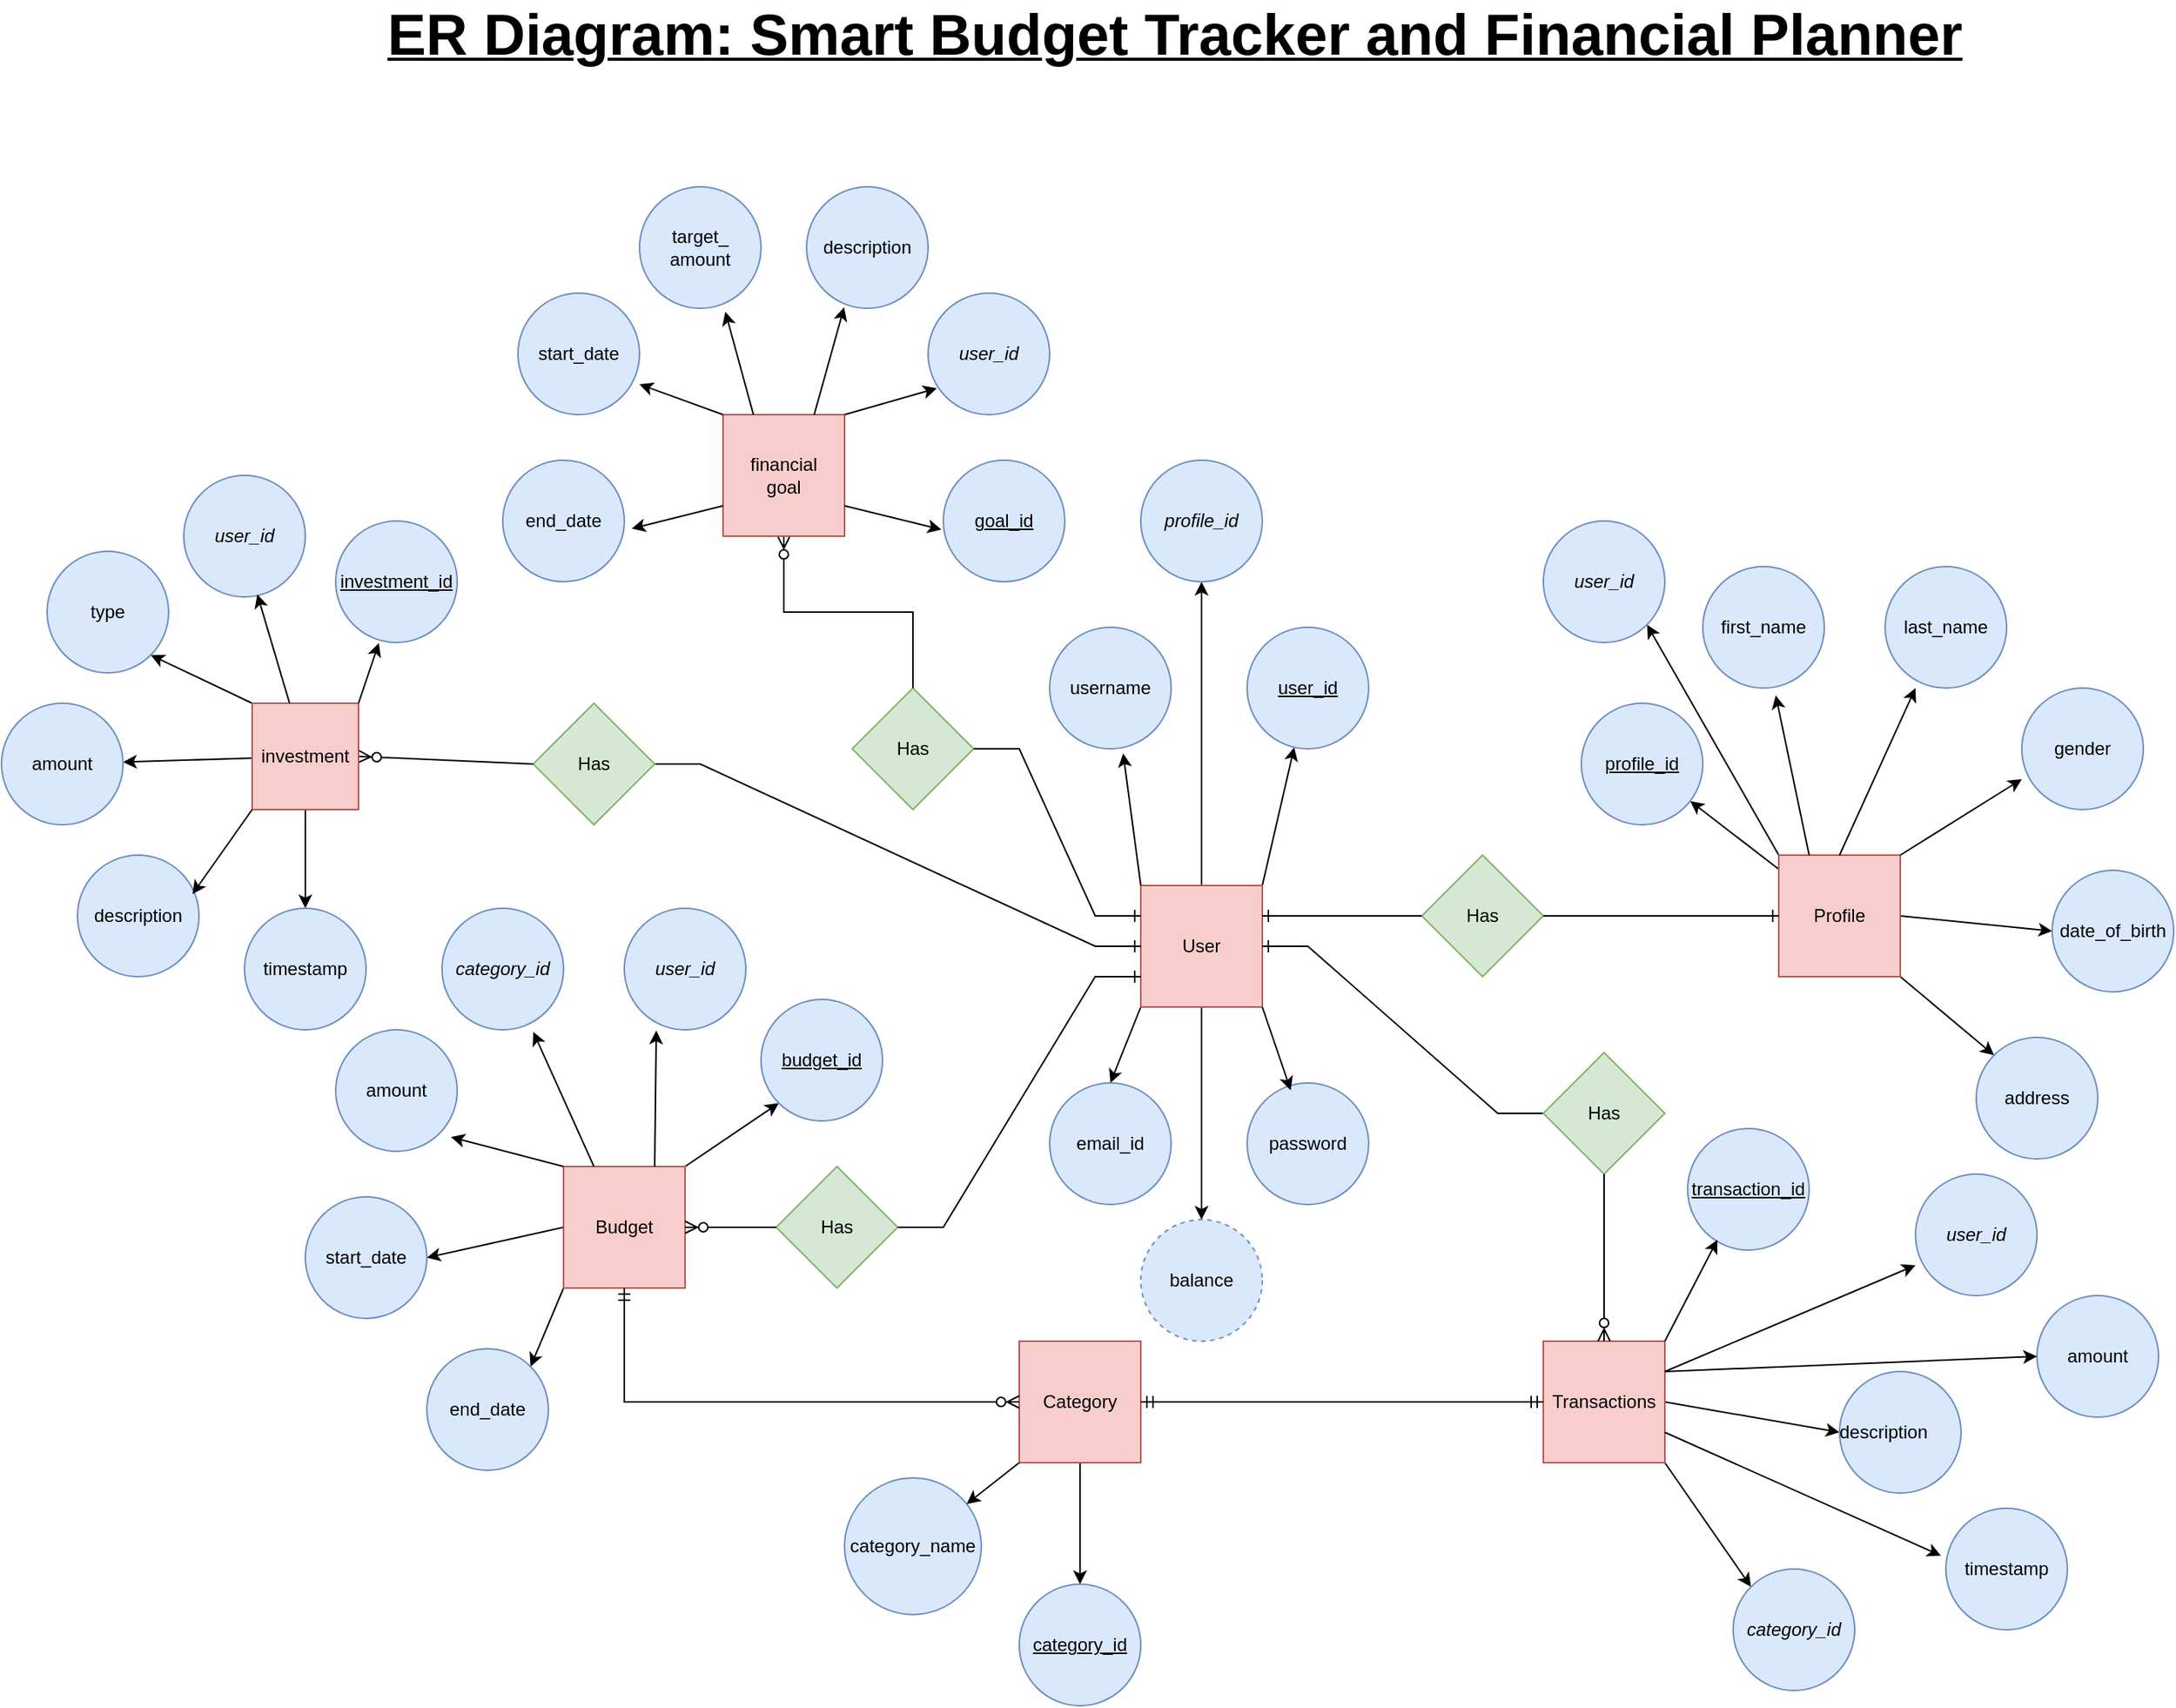 <mxfile version="23.1.1" type="github">
  <diagram id="R2lEEEUBdFMjLlhIrx00" name="Page-1">
    <mxGraphModel dx="2505" dy="254" grid="1" gridSize="10" guides="1" tooltips="1" connect="1" arrows="1" fold="1" page="1" pageScale="1" pageWidth="1654" pageHeight="1169" math="0" shadow="0" extFonts="Permanent Marker^https://fonts.googleapis.com/css?family=Permanent+Marker">
      <root>
        <mxCell id="0" />
        <mxCell id="1" parent="0" />
        <mxCell id="JlWPOsAmAVWqgajGKJni-34" value="" style="rounded=0;orthogonalLoop=1;jettySize=auto;html=1;exitX=1;exitY=0;exitDx=0;exitDy=0;" parent="1" source="JlWPOsAmAVWqgajGKJni-32" target="JlWPOsAmAVWqgajGKJni-33" edge="1">
          <mxGeometry relative="1" as="geometry" />
        </mxCell>
        <mxCell id="JlWPOsAmAVWqgajGKJni-103" style="edgeStyle=orthogonalEdgeStyle;rounded=0;orthogonalLoop=1;jettySize=auto;html=1;exitX=0.5;exitY=0;exitDx=0;exitDy=0;entryX=0.5;entryY=1;entryDx=0;entryDy=0;" parent="1" source="JlWPOsAmAVWqgajGKJni-32" target="JlWPOsAmAVWqgajGKJni-42" edge="1">
          <mxGeometry relative="1" as="geometry" />
        </mxCell>
        <mxCell id="JlWPOsAmAVWqgajGKJni-105" style="rounded=0;orthogonalLoop=1;jettySize=auto;html=1;exitX=0;exitY=1;exitDx=0;exitDy=0;entryX=0.5;entryY=0;entryDx=0;entryDy=0;" parent="1" source="JlWPOsAmAVWqgajGKJni-32" target="JlWPOsAmAVWqgajGKJni-41" edge="1">
          <mxGeometry relative="1" as="geometry" />
        </mxCell>
        <mxCell id="JlWPOsAmAVWqgajGKJni-126" style="edgeStyle=orthogonalEdgeStyle;rounded=0;orthogonalLoop=1;jettySize=auto;html=1;exitX=0.5;exitY=1;exitDx=0;exitDy=0;entryX=0.5;entryY=0;entryDx=0;entryDy=0;" parent="1" source="JlWPOsAmAVWqgajGKJni-32" target="JlWPOsAmAVWqgajGKJni-125" edge="1">
          <mxGeometry relative="1" as="geometry" />
        </mxCell>
        <mxCell id="JlWPOsAmAVWqgajGKJni-32" value="User" style="whiteSpace=wrap;html=1;aspect=fixed;fillColor=#f8cecc;strokeColor=#b85450;" parent="1" vertex="1">
          <mxGeometry x="840" y="1790" width="80" height="80" as="geometry" />
        </mxCell>
        <mxCell id="JlWPOsAmAVWqgajGKJni-33" value="&lt;u&gt;user_id&lt;/u&gt;" style="ellipse;whiteSpace=wrap;html=1;fillColor=#dae8fc;strokeColor=#6c8ebf;" parent="1" vertex="1">
          <mxGeometry x="910" y="1620" width="80" height="80" as="geometry" />
        </mxCell>
        <mxCell id="JlWPOsAmAVWqgajGKJni-35" value="username" style="ellipse;whiteSpace=wrap;html=1;fillColor=#dae8fc;strokeColor=#6c8ebf;" parent="1" vertex="1">
          <mxGeometry x="780" y="1620" width="80" height="80" as="geometry" />
        </mxCell>
        <mxCell id="JlWPOsAmAVWqgajGKJni-37" value="password" style="ellipse;whiteSpace=wrap;html=1;fillColor=#dae8fc;strokeColor=#6c8ebf;" parent="1" vertex="1">
          <mxGeometry x="910" y="1920" width="80" height="80" as="geometry" />
        </mxCell>
        <mxCell id="JlWPOsAmAVWqgajGKJni-41" value="email_id" style="ellipse;whiteSpace=wrap;html=1;aspect=fixed;fillColor=#dae8fc;strokeColor=#6c8ebf;" parent="1" vertex="1">
          <mxGeometry x="780" y="1920" width="80" height="80" as="geometry" />
        </mxCell>
        <mxCell id="JlWPOsAmAVWqgajGKJni-42" value="&lt;i&gt;profile_id&lt;/i&gt;" style="ellipse;whiteSpace=wrap;html=1;aspect=fixed;fillColor=#dae8fc;strokeColor=#6c8ebf;" parent="1" vertex="1">
          <mxGeometry x="840" y="1510" width="80" height="80" as="geometry" />
        </mxCell>
        <mxCell id="JlWPOsAmAVWqgajGKJni-44" value="Has" style="rhombus;whiteSpace=wrap;html=1;fillColor=#d5e8d4;strokeColor=#82b366;" parent="1" vertex="1">
          <mxGeometry x="1025" y="1770" width="80" height="80" as="geometry" />
        </mxCell>
        <mxCell id="JlWPOsAmAVWqgajGKJni-46" value="" style="edgeStyle=entityRelationEdgeStyle;fontSize=12;html=1;endArrow=ERone;endFill=1;rounded=0;exitX=0;exitY=0.5;exitDx=0;exitDy=0;entryX=1;entryY=0.25;entryDx=0;entryDy=0;" parent="1" source="JlWPOsAmAVWqgajGKJni-44" target="JlWPOsAmAVWqgajGKJni-32" edge="1">
          <mxGeometry width="100" height="100" relative="1" as="geometry">
            <mxPoint x="1070" y="1780" as="sourcePoint" />
            <mxPoint x="970" y="1880" as="targetPoint" />
          </mxGeometry>
        </mxCell>
        <mxCell id="JlWPOsAmAVWqgajGKJni-51" value="" style="rounded=0;orthogonalLoop=1;jettySize=auto;html=1;" parent="1" source="JlWPOsAmAVWqgajGKJni-48" target="JlWPOsAmAVWqgajGKJni-50" edge="1">
          <mxGeometry relative="1" as="geometry" />
        </mxCell>
        <mxCell id="JlWPOsAmAVWqgajGKJni-62" style="rounded=0;orthogonalLoop=1;jettySize=auto;html=1;exitX=1;exitY=0.5;exitDx=0;exitDy=0;entryX=0;entryY=0.5;entryDx=0;entryDy=0;" parent="1" source="JlWPOsAmAVWqgajGKJni-48" edge="1">
          <mxGeometry relative="1" as="geometry">
            <mxPoint x="1440" y="1820" as="targetPoint" />
          </mxGeometry>
        </mxCell>
        <mxCell id="JlWPOsAmAVWqgajGKJni-63" style="rounded=0;orthogonalLoop=1;jettySize=auto;html=1;exitX=1;exitY=1;exitDx=0;exitDy=0;entryX=0;entryY=0;entryDx=0;entryDy=0;" parent="1" source="JlWPOsAmAVWqgajGKJni-48" target="JlWPOsAmAVWqgajGKJni-57" edge="1">
          <mxGeometry relative="1" as="geometry" />
        </mxCell>
        <mxCell id="cMi_mm1sk-SWW2m84uYD-2" style="rounded=0;orthogonalLoop=1;jettySize=auto;html=1;exitX=0;exitY=0;exitDx=0;exitDy=0;entryX=1;entryY=1;entryDx=0;entryDy=0;" edge="1" parent="1" source="JlWPOsAmAVWqgajGKJni-48" target="cMi_mm1sk-SWW2m84uYD-1">
          <mxGeometry relative="1" as="geometry" />
        </mxCell>
        <mxCell id="JlWPOsAmAVWqgajGKJni-48" value="Profile" style="whiteSpace=wrap;html=1;aspect=fixed;fillColor=#f8cecc;strokeColor=#b85450;" parent="1" vertex="1">
          <mxGeometry x="1260" y="1770" width="80" height="80" as="geometry" />
        </mxCell>
        <mxCell id="JlWPOsAmAVWqgajGKJni-49" value="" style="edgeStyle=entityRelationEdgeStyle;fontSize=12;html=1;endArrow=ERone;endFill=1;rounded=0;entryX=0;entryY=0.5;entryDx=0;entryDy=0;exitX=1;exitY=0.5;exitDx=0;exitDy=0;" parent="1" source="JlWPOsAmAVWqgajGKJni-44" target="JlWPOsAmAVWqgajGKJni-48" edge="1">
          <mxGeometry width="100" height="100" relative="1" as="geometry">
            <mxPoint x="1120" y="1890.5" as="sourcePoint" />
            <mxPoint x="1225" y="1890" as="targetPoint" />
          </mxGeometry>
        </mxCell>
        <mxCell id="JlWPOsAmAVWqgajGKJni-50" value="&lt;u&gt;profile_id&lt;/u&gt;" style="ellipse;whiteSpace=wrap;html=1;fillColor=#dae8fc;strokeColor=#6c8ebf;" parent="1" vertex="1">
          <mxGeometry x="1130" y="1670" width="80" height="80" as="geometry" />
        </mxCell>
        <mxCell id="JlWPOsAmAVWqgajGKJni-52" value="first_name" style="ellipse;whiteSpace=wrap;html=1;fillColor=#dae8fc;strokeColor=#6c8ebf;" parent="1" vertex="1">
          <mxGeometry x="1210" y="1580" width="80" height="80" as="geometry" />
        </mxCell>
        <mxCell id="JlWPOsAmAVWqgajGKJni-54" value="last_name" style="ellipse;whiteSpace=wrap;html=1;fillColor=#dae8fc;strokeColor=#6c8ebf;" parent="1" vertex="1">
          <mxGeometry x="1330" y="1580" width="80" height="80" as="geometry" />
        </mxCell>
        <mxCell id="JlWPOsAmAVWqgajGKJni-56" value="date_of_birth" style="ellipse;whiteSpace=wrap;html=1;aspect=fixed;fillColor=#dae8fc;strokeColor=#6c8ebf;" parent="1" vertex="1">
          <mxGeometry x="1440" y="1780" width="80" height="80" as="geometry" />
        </mxCell>
        <mxCell id="JlWPOsAmAVWqgajGKJni-57" value="address" style="ellipse;whiteSpace=wrap;html=1;aspect=fixed;fillColor=#dae8fc;strokeColor=#6c8ebf;" parent="1" vertex="1">
          <mxGeometry x="1390" y="1890" width="80" height="80" as="geometry" />
        </mxCell>
        <mxCell id="JlWPOsAmAVWqgajGKJni-58" value="gender" style="ellipse;whiteSpace=wrap;html=1;aspect=fixed;fillColor=#dae8fc;strokeColor=#6c8ebf;" parent="1" vertex="1">
          <mxGeometry x="1420" y="1660" width="80" height="80" as="geometry" />
        </mxCell>
        <mxCell id="JlWPOsAmAVWqgajGKJni-59" value="" style="rounded=0;orthogonalLoop=1;jettySize=auto;html=1;exitX=0.25;exitY=0;exitDx=0;exitDy=0;entryX=0.6;entryY=1.06;entryDx=0;entryDy=0;entryPerimeter=0;" parent="1" source="JlWPOsAmAVWqgajGKJni-48" target="JlWPOsAmAVWqgajGKJni-52" edge="1">
          <mxGeometry relative="1" as="geometry">
            <mxPoint x="1279" y="1765" as="sourcePoint" />
            <mxPoint x="1221" y="1720" as="targetPoint" />
          </mxGeometry>
        </mxCell>
        <mxCell id="JlWPOsAmAVWqgajGKJni-60" value="" style="rounded=0;orthogonalLoop=1;jettySize=auto;html=1;exitX=0.5;exitY=0;exitDx=0;exitDy=0;entryX=0.25;entryY=1;entryDx=0;entryDy=0;entryPerimeter=0;" parent="1" source="JlWPOsAmAVWqgajGKJni-48" target="JlWPOsAmAVWqgajGKJni-54" edge="1">
          <mxGeometry relative="1" as="geometry">
            <mxPoint x="1290" y="1780" as="sourcePoint" />
            <mxPoint x="1260" y="1670" as="targetPoint" />
          </mxGeometry>
        </mxCell>
        <mxCell id="JlWPOsAmAVWqgajGKJni-61" value="" style="rounded=0;orthogonalLoop=1;jettySize=auto;html=1;exitX=1;exitY=0;exitDx=0;exitDy=0;entryX=0;entryY=0.75;entryDx=0;entryDy=0;entryPerimeter=0;" parent="1" source="JlWPOsAmAVWqgajGKJni-48" target="JlWPOsAmAVWqgajGKJni-58" edge="1">
          <mxGeometry relative="1" as="geometry">
            <mxPoint x="1310" y="1780" as="sourcePoint" />
            <mxPoint x="1352" y="1658" as="targetPoint" />
          </mxGeometry>
        </mxCell>
        <mxCell id="JlWPOsAmAVWqgajGKJni-66" value="" style="edgeStyle=entityRelationEdgeStyle;fontSize=12;html=1;endArrow=ERone;endFill=1;rounded=0;exitX=0;exitY=0.5;exitDx=0;exitDy=0;entryX=1;entryY=0.5;entryDx=0;entryDy=0;" parent="1" source="JlWPOsAmAVWqgajGKJni-67" target="JlWPOsAmAVWqgajGKJni-32" edge="1">
          <mxGeometry width="100" height="100" relative="1" as="geometry">
            <mxPoint x="1080" y="1920" as="sourcePoint" />
            <mxPoint x="880" y="1830" as="targetPoint" />
          </mxGeometry>
        </mxCell>
        <mxCell id="JlWPOsAmAVWqgajGKJni-67" value="Has" style="rhombus;whiteSpace=wrap;html=1;fillColor=#d5e8d4;strokeColor=#82b366;" parent="1" vertex="1">
          <mxGeometry x="1105" y="1900" width="80" height="80" as="geometry" />
        </mxCell>
        <mxCell id="JlWPOsAmAVWqgajGKJni-96" style="rounded=0;orthogonalLoop=1;jettySize=auto;html=1;exitX=1;exitY=0.5;exitDx=0;exitDy=0;entryX=0;entryY=0.5;entryDx=0;entryDy=0;" parent="1" source="JlWPOsAmAVWqgajGKJni-81" target="JlWPOsAmAVWqgajGKJni-90" edge="1">
          <mxGeometry relative="1" as="geometry" />
        </mxCell>
        <mxCell id="JlWPOsAmAVWqgajGKJni-97" style="rounded=0;orthogonalLoop=1;jettySize=auto;html=1;exitX=1;exitY=1;exitDx=0;exitDy=0;entryX=0;entryY=0;entryDx=0;entryDy=0;" parent="1" source="JlWPOsAmAVWqgajGKJni-81" target="JlWPOsAmAVWqgajGKJni-89" edge="1">
          <mxGeometry relative="1" as="geometry" />
        </mxCell>
        <mxCell id="JlWPOsAmAVWqgajGKJni-81" value="Transactions" style="whiteSpace=wrap;html=1;aspect=fixed;fillColor=#f8cecc;strokeColor=#b85450;" parent="1" vertex="1">
          <mxGeometry x="1105" y="2090" width="80" height="80" as="geometry" />
        </mxCell>
        <mxCell id="JlWPOsAmAVWqgajGKJni-87" style="edgeStyle=orthogonalEdgeStyle;rounded=0;orthogonalLoop=1;jettySize=auto;html=1;exitX=0.5;exitY=1;exitDx=0;exitDy=0;" parent="1" source="JlWPOsAmAVWqgajGKJni-82" target="JlWPOsAmAVWqgajGKJni-85" edge="1">
          <mxGeometry relative="1" as="geometry" />
        </mxCell>
        <mxCell id="JlWPOsAmAVWqgajGKJni-82" value="Category" style="whiteSpace=wrap;html=1;aspect=fixed;fillColor=#f8cecc;strokeColor=#b85450;" parent="1" vertex="1">
          <mxGeometry x="760" y="2090" width="80" height="80" as="geometry" />
        </mxCell>
        <mxCell id="JlWPOsAmAVWqgajGKJni-83" value="" style="fontSize=12;html=1;endArrow=ERmandOne;startArrow=ERmandOne;rounded=0;entryX=0;entryY=0.5;entryDx=0;entryDy=0;exitX=1;exitY=0.5;exitDx=0;exitDy=0;edgeStyle=orthogonalEdgeStyle;" parent="1" source="JlWPOsAmAVWqgajGKJni-82" target="JlWPOsAmAVWqgajGKJni-81" edge="1">
          <mxGeometry width="100" height="100" relative="1" as="geometry">
            <mxPoint x="860.0" y="2110" as="sourcePoint" />
            <mxPoint x="1020.0" y="2110" as="targetPoint" />
          </mxGeometry>
        </mxCell>
        <mxCell id="JlWPOsAmAVWqgajGKJni-84" value="category_name" style="ellipse;whiteSpace=wrap;html=1;aspect=fixed;fillColor=#dae8fc;strokeColor=#6c8ebf;" parent="1" vertex="1">
          <mxGeometry x="645" y="2180" width="90" height="90" as="geometry" />
        </mxCell>
        <mxCell id="JlWPOsAmAVWqgajGKJni-85" value="&lt;u&gt;category_id&lt;/u&gt;" style="ellipse;whiteSpace=wrap;html=1;aspect=fixed;fillColor=#dae8fc;strokeColor=#6c8ebf;" parent="1" vertex="1">
          <mxGeometry x="760" y="2250" width="80" height="80" as="geometry" />
        </mxCell>
        <mxCell id="JlWPOsAmAVWqgajGKJni-86" style="rounded=0;orthogonalLoop=1;jettySize=auto;html=1;exitX=0;exitY=1;exitDx=0;exitDy=0;" parent="1" source="JlWPOsAmAVWqgajGKJni-82" target="JlWPOsAmAVWqgajGKJni-84" edge="1">
          <mxGeometry relative="1" as="geometry" />
        </mxCell>
        <mxCell id="JlWPOsAmAVWqgajGKJni-88" value="amount" style="ellipse;whiteSpace=wrap;html=1;aspect=fixed;fillColor=#dae8fc;strokeColor=#6c8ebf;" parent="1" vertex="1">
          <mxGeometry x="1430" y="2060" width="80" height="80" as="geometry" />
        </mxCell>
        <mxCell id="JlWPOsAmAVWqgajGKJni-89" value="&lt;i&gt;category_id&lt;/i&gt;" style="ellipse;whiteSpace=wrap;html=1;aspect=fixed;fillColor=#dae8fc;strokeColor=#6c8ebf;" parent="1" vertex="1">
          <mxGeometry x="1230" y="2240" width="80" height="80" as="geometry" />
        </mxCell>
        <mxCell id="JlWPOsAmAVWqgajGKJni-90" value="description&lt;span style=&quot;white-space: pre;&quot;&gt;&#x9;&lt;/span&gt;" style="ellipse;whiteSpace=wrap;html=1;aspect=fixed;fillColor=#dae8fc;strokeColor=#6c8ebf;" parent="1" vertex="1">
          <mxGeometry x="1300" y="2110" width="80" height="80" as="geometry" />
        </mxCell>
        <mxCell id="JlWPOsAmAVWqgajGKJni-91" value="&lt;u&gt;transaction_id&lt;/u&gt;" style="ellipse;whiteSpace=wrap;html=1;aspect=fixed;fillColor=#dae8fc;strokeColor=#6c8ebf;" parent="1" vertex="1">
          <mxGeometry x="1200" y="1950" width="80" height="80" as="geometry" />
        </mxCell>
        <mxCell id="JlWPOsAmAVWqgajGKJni-92" value="timestamp" style="ellipse;whiteSpace=wrap;html=1;aspect=fixed;fillColor=#dae8fc;strokeColor=#6c8ebf;" parent="1" vertex="1">
          <mxGeometry x="1370" y="2200" width="80" height="80" as="geometry" />
        </mxCell>
        <mxCell id="JlWPOsAmAVWqgajGKJni-93" value="&lt;i&gt;user_id&lt;/i&gt;" style="ellipse;whiteSpace=wrap;html=1;aspect=fixed;fillColor=#dae8fc;strokeColor=#6c8ebf;" parent="1" vertex="1">
          <mxGeometry x="1350" y="1980" width="80" height="80" as="geometry" />
        </mxCell>
        <mxCell id="JlWPOsAmAVWqgajGKJni-94" style="rounded=0;orthogonalLoop=1;jettySize=auto;html=1;exitX=1;exitY=0;exitDx=0;exitDy=0;entryX=0.245;entryY=0.915;entryDx=0;entryDy=0;entryPerimeter=0;" parent="1" source="JlWPOsAmAVWqgajGKJni-81" target="JlWPOsAmAVWqgajGKJni-91" edge="1">
          <mxGeometry relative="1" as="geometry" />
        </mxCell>
        <mxCell id="JlWPOsAmAVWqgajGKJni-95" style="rounded=0;orthogonalLoop=1;jettySize=auto;html=1;exitX=1;exitY=0.25;exitDx=0;exitDy=0;entryX=0;entryY=0.75;entryDx=0;entryDy=0;entryPerimeter=0;" parent="1" source="JlWPOsAmAVWqgajGKJni-81" target="JlWPOsAmAVWqgajGKJni-93" edge="1">
          <mxGeometry relative="1" as="geometry" />
        </mxCell>
        <mxCell id="JlWPOsAmAVWqgajGKJni-98" style="rounded=0;orthogonalLoop=1;jettySize=auto;html=1;exitX=1;exitY=0.75;exitDx=0;exitDy=0;entryX=-0.04;entryY=0.39;entryDx=0;entryDy=0;entryPerimeter=0;" parent="1" source="JlWPOsAmAVWqgajGKJni-81" target="JlWPOsAmAVWqgajGKJni-92" edge="1">
          <mxGeometry relative="1" as="geometry" />
        </mxCell>
        <mxCell id="JlWPOsAmAVWqgajGKJni-99" style="rounded=0;orthogonalLoop=1;jettySize=auto;html=1;exitX=1;exitY=0.25;exitDx=0;exitDy=0;entryX=0;entryY=0.5;entryDx=0;entryDy=0;" parent="1" source="JlWPOsAmAVWqgajGKJni-81" target="JlWPOsAmAVWqgajGKJni-88" edge="1">
          <mxGeometry relative="1" as="geometry" />
        </mxCell>
        <mxCell id="JlWPOsAmAVWqgajGKJni-104" style="rounded=0;orthogonalLoop=1;jettySize=auto;html=1;exitX=0;exitY=0;exitDx=0;exitDy=0;entryX=0.605;entryY=1.038;entryDx=0;entryDy=0;entryPerimeter=0;" parent="1" source="JlWPOsAmAVWqgajGKJni-32" target="JlWPOsAmAVWqgajGKJni-35" edge="1">
          <mxGeometry relative="1" as="geometry" />
        </mxCell>
        <mxCell id="JlWPOsAmAVWqgajGKJni-106" style="rounded=0;orthogonalLoop=1;jettySize=auto;html=1;exitX=1;exitY=1;exitDx=0;exitDy=0;entryX=0.359;entryY=0.06;entryDx=0;entryDy=0;entryPerimeter=0;" parent="1" source="JlWPOsAmAVWqgajGKJni-32" target="JlWPOsAmAVWqgajGKJni-37" edge="1">
          <mxGeometry relative="1" as="geometry" />
        </mxCell>
        <mxCell id="JlWPOsAmAVWqgajGKJni-127" style="rounded=0;orthogonalLoop=1;jettySize=auto;html=1;exitX=1;exitY=0;exitDx=0;exitDy=0;entryX=0;entryY=1;entryDx=0;entryDy=0;" parent="1" source="JlWPOsAmAVWqgajGKJni-108" target="JlWPOsAmAVWqgajGKJni-117" edge="1">
          <mxGeometry relative="1" as="geometry" />
        </mxCell>
        <mxCell id="JlWPOsAmAVWqgajGKJni-132" style="rounded=0;orthogonalLoop=1;jettySize=auto;html=1;exitX=0;exitY=0.5;exitDx=0;exitDy=0;entryX=1;entryY=0.5;entryDx=0;entryDy=0;" parent="1" source="JlWPOsAmAVWqgajGKJni-108" target="JlWPOsAmAVWqgajGKJni-114" edge="1">
          <mxGeometry relative="1" as="geometry" />
        </mxCell>
        <mxCell id="JlWPOsAmAVWqgajGKJni-133" style="rounded=0;orthogonalLoop=1;jettySize=auto;html=1;exitX=0;exitY=1;exitDx=0;exitDy=0;entryX=1;entryY=0;entryDx=0;entryDy=0;" parent="1" source="JlWPOsAmAVWqgajGKJni-108" target="JlWPOsAmAVWqgajGKJni-120" edge="1">
          <mxGeometry relative="1" as="geometry" />
        </mxCell>
        <mxCell id="JlWPOsAmAVWqgajGKJni-108" value="Budget" style="whiteSpace=wrap;html=1;aspect=fixed;fillColor=#f8cecc;strokeColor=#b85450;" parent="1" vertex="1">
          <mxGeometry x="460" y="1975" width="80" height="80" as="geometry" />
        </mxCell>
        <mxCell id="JlWPOsAmAVWqgajGKJni-109" value="Has" style="rhombus;whiteSpace=wrap;html=1;fillColor=#d5e8d4;strokeColor=#82b366;" parent="1" vertex="1">
          <mxGeometry x="600" y="1975" width="80" height="80" as="geometry" />
        </mxCell>
        <mxCell id="JlWPOsAmAVWqgajGKJni-110" value="" style="fontSize=12;html=1;endArrow=ERzeroToMany;endFill=1;rounded=0;exitX=0.5;exitY=1;exitDx=0;exitDy=0;entryX=0.5;entryY=0;entryDx=0;entryDy=0;" parent="1" source="JlWPOsAmAVWqgajGKJni-67" target="JlWPOsAmAVWqgajGKJni-81" edge="1">
          <mxGeometry width="100" height="100" relative="1" as="geometry">
            <mxPoint x="990" y="2110" as="sourcePoint" />
            <mxPoint x="1090" y="2010" as="targetPoint" />
          </mxGeometry>
        </mxCell>
        <mxCell id="JlWPOsAmAVWqgajGKJni-111" value="" style="edgeStyle=entityRelationEdgeStyle;fontSize=12;html=1;endArrow=ERzeroToMany;endFill=1;rounded=0;exitX=0;exitY=0.5;exitDx=0;exitDy=0;entryX=1;entryY=0.5;entryDx=0;entryDy=0;" parent="1" source="JlWPOsAmAVWqgajGKJni-109" target="JlWPOsAmAVWqgajGKJni-108" edge="1">
          <mxGeometry width="100" height="100" relative="1" as="geometry">
            <mxPoint x="480" y="1960" as="sourcePoint" />
            <mxPoint x="580" y="1860" as="targetPoint" />
          </mxGeometry>
        </mxCell>
        <mxCell id="JlWPOsAmAVWqgajGKJni-112" value="" style="edgeStyle=entityRelationEdgeStyle;fontSize=12;html=1;endArrow=ERone;endFill=1;rounded=0;entryX=0;entryY=0.75;entryDx=0;entryDy=0;exitX=1;exitY=0.5;exitDx=0;exitDy=0;" parent="1" source="JlWPOsAmAVWqgajGKJni-109" target="JlWPOsAmAVWqgajGKJni-32" edge="1">
          <mxGeometry width="100" height="100" relative="1" as="geometry">
            <mxPoint x="685" y="1880.003" as="sourcePoint" />
            <mxPoint x="840" y="1880.003" as="targetPoint" />
          </mxGeometry>
        </mxCell>
        <mxCell id="JlWPOsAmAVWqgajGKJni-113" value="&lt;i&gt;user_id&lt;/i&gt;" style="ellipse;whiteSpace=wrap;html=1;aspect=fixed;fillColor=#dae8fc;strokeColor=#6c8ebf;" parent="1" vertex="1">
          <mxGeometry x="500" y="1805" width="80" height="80" as="geometry" />
        </mxCell>
        <mxCell id="JlWPOsAmAVWqgajGKJni-114" value="start_date" style="ellipse;whiteSpace=wrap;html=1;aspect=fixed;fillColor=#dae8fc;strokeColor=#6c8ebf;" parent="1" vertex="1">
          <mxGeometry x="290" y="1995" width="80" height="80" as="geometry" />
        </mxCell>
        <mxCell id="JlWPOsAmAVWqgajGKJni-115" value="amount" style="ellipse;whiteSpace=wrap;html=1;aspect=fixed;fillColor=#dae8fc;strokeColor=#6c8ebf;" parent="1" vertex="1">
          <mxGeometry x="310" y="1885" width="80" height="80" as="geometry" />
        </mxCell>
        <mxCell id="JlWPOsAmAVWqgajGKJni-116" value="&lt;i&gt;category_id&lt;/i&gt;" style="ellipse;whiteSpace=wrap;html=1;aspect=fixed;fillColor=#dae8fc;strokeColor=#6c8ebf;" parent="1" vertex="1">
          <mxGeometry x="380" y="1805" width="80" height="80" as="geometry" />
        </mxCell>
        <mxCell id="JlWPOsAmAVWqgajGKJni-117" value="&lt;u&gt;budget_id&lt;/u&gt;" style="ellipse;whiteSpace=wrap;html=1;aspect=fixed;fillColor=#dae8fc;strokeColor=#6c8ebf;" parent="1" vertex="1">
          <mxGeometry x="590" y="1865" width="80" height="80" as="geometry" />
        </mxCell>
        <mxCell id="JlWPOsAmAVWqgajGKJni-119" value="" style="edgeStyle=orthogonalEdgeStyle;fontSize=12;html=1;endArrow=ERzeroToMany;startArrow=ERmandOne;rounded=0;exitX=0.5;exitY=1;exitDx=0;exitDy=0;entryX=0;entryY=0.5;entryDx=0;entryDy=0;" parent="1" source="JlWPOsAmAVWqgajGKJni-108" target="JlWPOsAmAVWqgajGKJni-82" edge="1">
          <mxGeometry width="100" height="100" relative="1" as="geometry">
            <mxPoint x="550" y="2060" as="sourcePoint" />
            <mxPoint x="650" y="1960" as="targetPoint" />
          </mxGeometry>
        </mxCell>
        <mxCell id="JlWPOsAmAVWqgajGKJni-120" value="end_date" style="ellipse;whiteSpace=wrap;html=1;aspect=fixed;fillColor=#dae8fc;strokeColor=#6c8ebf;" parent="1" vertex="1">
          <mxGeometry x="370" y="2095" width="80" height="80" as="geometry" />
        </mxCell>
        <mxCell id="JlWPOsAmAVWqgajGKJni-125" value="balance" style="ellipse;whiteSpace=wrap;html=1;aspect=fixed;fillColor=#dae8fc;strokeColor=#6c8ebf;dashed=1;" parent="1" vertex="1">
          <mxGeometry x="840" y="2010" width="80" height="80" as="geometry" />
        </mxCell>
        <mxCell id="JlWPOsAmAVWqgajGKJni-128" style="rounded=0;orthogonalLoop=1;jettySize=auto;html=1;exitX=0.75;exitY=0;exitDx=0;exitDy=0;entryX=0.263;entryY=1.006;entryDx=0;entryDy=0;entryPerimeter=0;" parent="1" source="JlWPOsAmAVWqgajGKJni-108" target="JlWPOsAmAVWqgajGKJni-113" edge="1">
          <mxGeometry relative="1" as="geometry" />
        </mxCell>
        <mxCell id="JlWPOsAmAVWqgajGKJni-130" style="rounded=0;orthogonalLoop=1;jettySize=auto;html=1;exitX=0.25;exitY=0;exitDx=0;exitDy=0;entryX=0.751;entryY=1.017;entryDx=0;entryDy=0;entryPerimeter=0;" parent="1" source="JlWPOsAmAVWqgajGKJni-108" target="JlWPOsAmAVWqgajGKJni-116" edge="1">
          <mxGeometry relative="1" as="geometry" />
        </mxCell>
        <mxCell id="JlWPOsAmAVWqgajGKJni-131" style="rounded=0;orthogonalLoop=1;jettySize=auto;html=1;exitX=0;exitY=0;exitDx=0;exitDy=0;entryX=0.949;entryY=0.883;entryDx=0;entryDy=0;entryPerimeter=0;" parent="1" source="JlWPOsAmAVWqgajGKJni-108" target="JlWPOsAmAVWqgajGKJni-115" edge="1">
          <mxGeometry relative="1" as="geometry" />
        </mxCell>
        <mxCell id="JlWPOsAmAVWqgajGKJni-134" value="" style="edgeStyle=entityRelationEdgeStyle;fontSize=12;html=1;endArrow=ERone;endFill=1;rounded=0;entryX=0;entryY=0.5;entryDx=0;entryDy=0;exitX=1;exitY=0.5;exitDx=0;exitDy=0;" parent="1" source="JlWPOsAmAVWqgajGKJni-136" target="JlWPOsAmAVWqgajGKJni-32" edge="1">
          <mxGeometry width="100" height="100" relative="1" as="geometry">
            <mxPoint x="660" y="1670" as="sourcePoint" />
            <mxPoint x="760" y="1710" as="targetPoint" />
          </mxGeometry>
        </mxCell>
        <mxCell id="JlWPOsAmAVWqgajGKJni-136" value="Has" style="rhombus;whiteSpace=wrap;html=1;fillColor=#d5e8d4;strokeColor=#82b366;" parent="1" vertex="1">
          <mxGeometry x="440" y="1670" width="80" height="80" as="geometry" />
        </mxCell>
        <mxCell id="JlWPOsAmAVWqgajGKJni-137" value="" style="fontSize=12;html=1;endArrow=ERzeroToMany;endFill=1;rounded=0;exitX=0;exitY=0.5;exitDx=0;exitDy=0;entryX=1;entryY=0.5;entryDx=0;entryDy=0;" parent="1" source="JlWPOsAmAVWqgajGKJni-136" target="JlWPOsAmAVWqgajGKJni-138" edge="1">
          <mxGeometry width="100" height="100" relative="1" as="geometry">
            <mxPoint x="450" y="1640" as="sourcePoint" />
            <mxPoint x="390" y="1640" as="targetPoint" />
          </mxGeometry>
        </mxCell>
        <mxCell id="JlWPOsAmAVWqgajGKJni-166" style="rounded=0;orthogonalLoop=1;jettySize=auto;html=1;" parent="1" source="JlWPOsAmAVWqgajGKJni-138" target="JlWPOsAmAVWqgajGKJni-153" edge="1">
          <mxGeometry relative="1" as="geometry" />
        </mxCell>
        <mxCell id="JlWPOsAmAVWqgajGKJni-169" style="rounded=0;orthogonalLoop=1;jettySize=auto;html=1;entryX=0.5;entryY=0;entryDx=0;entryDy=0;" parent="1" source="JlWPOsAmAVWqgajGKJni-138" target="JlWPOsAmAVWqgajGKJni-151" edge="1">
          <mxGeometry relative="1" as="geometry" />
        </mxCell>
        <mxCell id="JlWPOsAmAVWqgajGKJni-170" style="rounded=0;orthogonalLoop=1;jettySize=auto;html=1;exitX=0;exitY=0;exitDx=0;exitDy=0;entryX=1;entryY=1;entryDx=0;entryDy=0;" parent="1" source="JlWPOsAmAVWqgajGKJni-138" target="JlWPOsAmAVWqgajGKJni-154" edge="1">
          <mxGeometry relative="1" as="geometry" />
        </mxCell>
        <mxCell id="JlWPOsAmAVWqgajGKJni-138" value="investment" style="whiteSpace=wrap;html=1;aspect=fixed;fillColor=#f8cecc;strokeColor=#b85450;" parent="1" vertex="1">
          <mxGeometry x="255" y="1670" width="70" height="70" as="geometry" />
        </mxCell>
        <mxCell id="JlWPOsAmAVWqgajGKJni-139" value="Has" style="rhombus;whiteSpace=wrap;html=1;fillColor=#d5e8d4;strokeColor=#82b366;" parent="1" vertex="1">
          <mxGeometry x="650" y="1660" width="80" height="80" as="geometry" />
        </mxCell>
        <mxCell id="JlWPOsAmAVWqgajGKJni-140" value="" style="edgeStyle=entityRelationEdgeStyle;fontSize=12;html=1;endArrow=ERone;endFill=1;rounded=0;entryX=0;entryY=0.25;entryDx=0;entryDy=0;exitX=1;exitY=0.5;exitDx=0;exitDy=0;" parent="1" source="JlWPOsAmAVWqgajGKJni-139" target="JlWPOsAmAVWqgajGKJni-32" edge="1">
          <mxGeometry width="100" height="100" relative="1" as="geometry">
            <mxPoint x="610" y="1550" as="sourcePoint" />
            <mxPoint x="790" y="1710" as="targetPoint" />
          </mxGeometry>
        </mxCell>
        <mxCell id="JlWPOsAmAVWqgajGKJni-141" value="" style="fontSize=12;html=1;endArrow=ERzeroToMany;endFill=1;rounded=0;exitX=0.5;exitY=0;exitDx=0;exitDy=0;entryX=0.5;entryY=1;entryDx=0;entryDy=0;edgeStyle=orthogonalEdgeStyle;" parent="1" source="JlWPOsAmAVWqgajGKJni-139" target="JlWPOsAmAVWqgajGKJni-142" edge="1">
          <mxGeometry width="100" height="100" relative="1" as="geometry">
            <mxPoint x="400" y="1520" as="sourcePoint" />
            <mxPoint x="650" y="1560" as="targetPoint" />
          </mxGeometry>
        </mxCell>
        <mxCell id="JlWPOsAmAVWqgajGKJni-142" value="financial&lt;br&gt;goal" style="whiteSpace=wrap;html=1;aspect=fixed;fillColor=#f8cecc;strokeColor=#b85450;" parent="1" vertex="1">
          <mxGeometry x="565" y="1480" width="80" height="80" as="geometry" />
        </mxCell>
        <mxCell id="JlWPOsAmAVWqgajGKJni-143" value="target_&lt;br&gt;amount" style="ellipse;whiteSpace=wrap;html=1;aspect=fixed;fillColor=#dae8fc;strokeColor=#6c8ebf;" parent="1" vertex="1">
          <mxGeometry x="510" y="1330" width="80" height="80" as="geometry" />
        </mxCell>
        <mxCell id="JlWPOsAmAVWqgajGKJni-144" value="description" style="ellipse;whiteSpace=wrap;html=1;aspect=fixed;fillColor=#dae8fc;strokeColor=#6c8ebf;" parent="1" vertex="1">
          <mxGeometry x="620" y="1330" width="80" height="80" as="geometry" />
        </mxCell>
        <mxCell id="JlWPOsAmAVWqgajGKJni-145" value="&lt;i&gt;user_id&lt;/i&gt;" style="ellipse;whiteSpace=wrap;html=1;aspect=fixed;fillColor=#dae8fc;strokeColor=#6c8ebf;" parent="1" vertex="1">
          <mxGeometry x="700" y="1400" width="80" height="80" as="geometry" />
        </mxCell>
        <mxCell id="JlWPOsAmAVWqgajGKJni-146" value="&lt;u&gt;goal_id&lt;/u&gt;" style="ellipse;whiteSpace=wrap;html=1;aspect=fixed;fillColor=#dae8fc;strokeColor=#6c8ebf;" parent="1" vertex="1">
          <mxGeometry x="710" y="1510" width="80" height="80" as="geometry" />
        </mxCell>
        <mxCell id="JlWPOsAmAVWqgajGKJni-147" value="start_date" style="ellipse;whiteSpace=wrap;html=1;aspect=fixed;fillColor=#dae8fc;strokeColor=#6c8ebf;" parent="1" vertex="1">
          <mxGeometry x="430" y="1400" width="80" height="80" as="geometry" />
        </mxCell>
        <mxCell id="JlWPOsAmAVWqgajGKJni-148" value="end_date" style="ellipse;whiteSpace=wrap;html=1;aspect=fixed;fillColor=#dae8fc;strokeColor=#6c8ebf;" parent="1" vertex="1">
          <mxGeometry x="420" y="1510" width="80" height="80" as="geometry" />
        </mxCell>
        <mxCell id="JlWPOsAmAVWqgajGKJni-151" value="timestamp" style="ellipse;whiteSpace=wrap;html=1;aspect=fixed;fillColor=#dae8fc;strokeColor=#6c8ebf;" parent="1" vertex="1">
          <mxGeometry x="250" y="1805" width="80" height="80" as="geometry" />
        </mxCell>
        <mxCell id="JlWPOsAmAVWqgajGKJni-152" value="description" style="ellipse;whiteSpace=wrap;html=1;aspect=fixed;fillColor=#dae8fc;strokeColor=#6c8ebf;" parent="1" vertex="1">
          <mxGeometry x="140" y="1770" width="80" height="80" as="geometry" />
        </mxCell>
        <mxCell id="JlWPOsAmAVWqgajGKJni-153" value="amount" style="ellipse;whiteSpace=wrap;html=1;aspect=fixed;fillColor=#dae8fc;strokeColor=#6c8ebf;" parent="1" vertex="1">
          <mxGeometry x="90" y="1670" width="80" height="80" as="geometry" />
        </mxCell>
        <mxCell id="JlWPOsAmAVWqgajGKJni-154" value="type" style="ellipse;whiteSpace=wrap;html=1;aspect=fixed;fillColor=#dae8fc;strokeColor=#6c8ebf;" parent="1" vertex="1">
          <mxGeometry x="120" y="1570" width="80" height="80" as="geometry" />
        </mxCell>
        <mxCell id="JlWPOsAmAVWqgajGKJni-155" value="user_id" style="ellipse;whiteSpace=wrap;html=1;aspect=fixed;fillColor=#dae8fc;strokeColor=#6c8ebf;fontStyle=2" parent="1" vertex="1">
          <mxGeometry x="210" y="1520" width="80" height="80" as="geometry" />
        </mxCell>
        <mxCell id="JlWPOsAmAVWqgajGKJni-156" value="investment_id" style="ellipse;whiteSpace=wrap;html=1;aspect=fixed;fillColor=#dae8fc;strokeColor=#6c8ebf;fontStyle=4" parent="1" vertex="1">
          <mxGeometry x="310" y="1550" width="80" height="80" as="geometry" />
        </mxCell>
        <mxCell id="JlWPOsAmAVWqgajGKJni-157" style="rounded=0;orthogonalLoop=1;jettySize=auto;html=1;exitX=1;exitY=0.75;exitDx=0;exitDy=0;entryX=-0.016;entryY=0.571;entryDx=0;entryDy=0;entryPerimeter=0;" parent="1" source="JlWPOsAmAVWqgajGKJni-142" target="JlWPOsAmAVWqgajGKJni-146" edge="1">
          <mxGeometry relative="1" as="geometry" />
        </mxCell>
        <mxCell id="JlWPOsAmAVWqgajGKJni-158" style="rounded=0;orthogonalLoop=1;jettySize=auto;html=1;exitX=1;exitY=0;exitDx=0;exitDy=0;entryX=0.072;entryY=0.783;entryDx=0;entryDy=0;entryPerimeter=0;" parent="1" source="JlWPOsAmAVWqgajGKJni-142" target="JlWPOsAmAVWqgajGKJni-145" edge="1">
          <mxGeometry relative="1" as="geometry" />
        </mxCell>
        <mxCell id="JlWPOsAmAVWqgajGKJni-159" style="rounded=0;orthogonalLoop=1;jettySize=auto;html=1;exitX=0.75;exitY=0;exitDx=0;exitDy=0;entryX=0.309;entryY=0.991;entryDx=0;entryDy=0;entryPerimeter=0;" parent="1" source="JlWPOsAmAVWqgajGKJni-142" target="JlWPOsAmAVWqgajGKJni-144" edge="1">
          <mxGeometry relative="1" as="geometry" />
        </mxCell>
        <mxCell id="JlWPOsAmAVWqgajGKJni-160" style="rounded=0;orthogonalLoop=1;jettySize=auto;html=1;exitX=0.25;exitY=0;exitDx=0;exitDy=0;entryX=0.706;entryY=1.028;entryDx=0;entryDy=0;entryPerimeter=0;" parent="1" source="JlWPOsAmAVWqgajGKJni-142" target="JlWPOsAmAVWqgajGKJni-143" edge="1">
          <mxGeometry relative="1" as="geometry" />
        </mxCell>
        <mxCell id="JlWPOsAmAVWqgajGKJni-161" style="rounded=0;orthogonalLoop=1;jettySize=auto;html=1;exitX=0;exitY=0;exitDx=0;exitDy=0;entryX=1;entryY=0.75;entryDx=0;entryDy=0;entryPerimeter=0;" parent="1" source="JlWPOsAmAVWqgajGKJni-142" target="JlWPOsAmAVWqgajGKJni-147" edge="1">
          <mxGeometry relative="1" as="geometry" />
        </mxCell>
        <mxCell id="JlWPOsAmAVWqgajGKJni-163" style="rounded=0;orthogonalLoop=1;jettySize=auto;html=1;exitX=0;exitY=0.75;exitDx=0;exitDy=0;entryX=1.061;entryY=0.563;entryDx=0;entryDy=0;entryPerimeter=0;" parent="1" source="JlWPOsAmAVWqgajGKJni-142" target="JlWPOsAmAVWqgajGKJni-148" edge="1">
          <mxGeometry relative="1" as="geometry" />
        </mxCell>
        <mxCell id="JlWPOsAmAVWqgajGKJni-164" style="rounded=0;orthogonalLoop=1;jettySize=auto;html=1;exitX=1;exitY=0;exitDx=0;exitDy=0;entryX=0.355;entryY=1.004;entryDx=0;entryDy=0;entryPerimeter=0;" parent="1" source="JlWPOsAmAVWqgajGKJni-138" target="JlWPOsAmAVWqgajGKJni-156" edge="1">
          <mxGeometry relative="1" as="geometry" />
        </mxCell>
        <mxCell id="JlWPOsAmAVWqgajGKJni-165" style="rounded=0;orthogonalLoop=1;jettySize=auto;html=1;entryX=0.605;entryY=0.979;entryDx=0;entryDy=0;entryPerimeter=0;" parent="1" source="JlWPOsAmAVWqgajGKJni-138" target="JlWPOsAmAVWqgajGKJni-155" edge="1">
          <mxGeometry relative="1" as="geometry" />
        </mxCell>
        <mxCell id="JlWPOsAmAVWqgajGKJni-168" style="rounded=0;orthogonalLoop=1;jettySize=auto;html=1;exitX=0;exitY=1;exitDx=0;exitDy=0;entryX=0.946;entryY=0.321;entryDx=0;entryDy=0;entryPerimeter=0;" parent="1" source="JlWPOsAmAVWqgajGKJni-138" target="JlWPOsAmAVWqgajGKJni-152" edge="1">
          <mxGeometry relative="1" as="geometry" />
        </mxCell>
        <mxCell id="JlWPOsAmAVWqgajGKJni-181" value="&lt;u&gt;&lt;font style=&quot;font-size: 38px;&quot;&gt;ER Diagram: Smart Budget Tracker and Financial Planner&lt;/font&gt;&lt;/u&gt;" style="text;strokeColor=none;fillColor=none;html=1;fontSize=24;fontStyle=1;verticalAlign=middle;align=center;" parent="1" vertex="1">
          <mxGeometry x="810" y="1210" width="103" height="40" as="geometry" />
        </mxCell>
        <mxCell id="cMi_mm1sk-SWW2m84uYD-1" value="&lt;i&gt;user_id&lt;/i&gt;" style="ellipse;whiteSpace=wrap;html=1;fillColor=#dae8fc;strokeColor=#6c8ebf;" vertex="1" parent="1">
          <mxGeometry x="1105" y="1550" width="80" height="80" as="geometry" />
        </mxCell>
      </root>
    </mxGraphModel>
  </diagram>
</mxfile>
